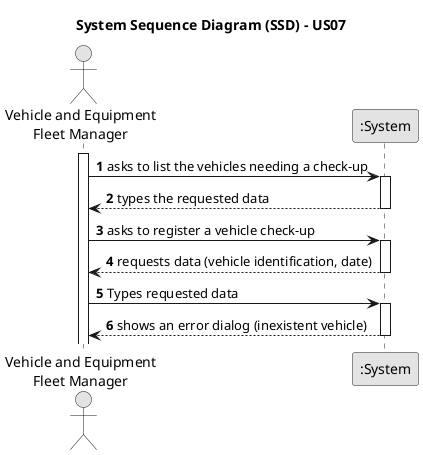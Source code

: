 @startuml
skinparam monochrome true
skinparam packageStyle rectangle
skinparam shadowing false

title System Sequence Diagram (SSD) - US07

autonumber

actor "Vehicle and Equipment\nFleet Manager" as FM
participant ":System" as System

activate FM

    FM -> System : asks to list the vehicles needing a check-up
    activate System

        System --> FM : types the requested data
    deactivate System

    FM -> System : asks to register a vehicle check-up
    activate System

        System --> FM : requests data (vehicle identification, date)
    deactivate System

    FM -> System : Types requested data
    activate System

            System --> FM : shows an error dialog (inexistent vehicle)
        deactivate System
@enduml